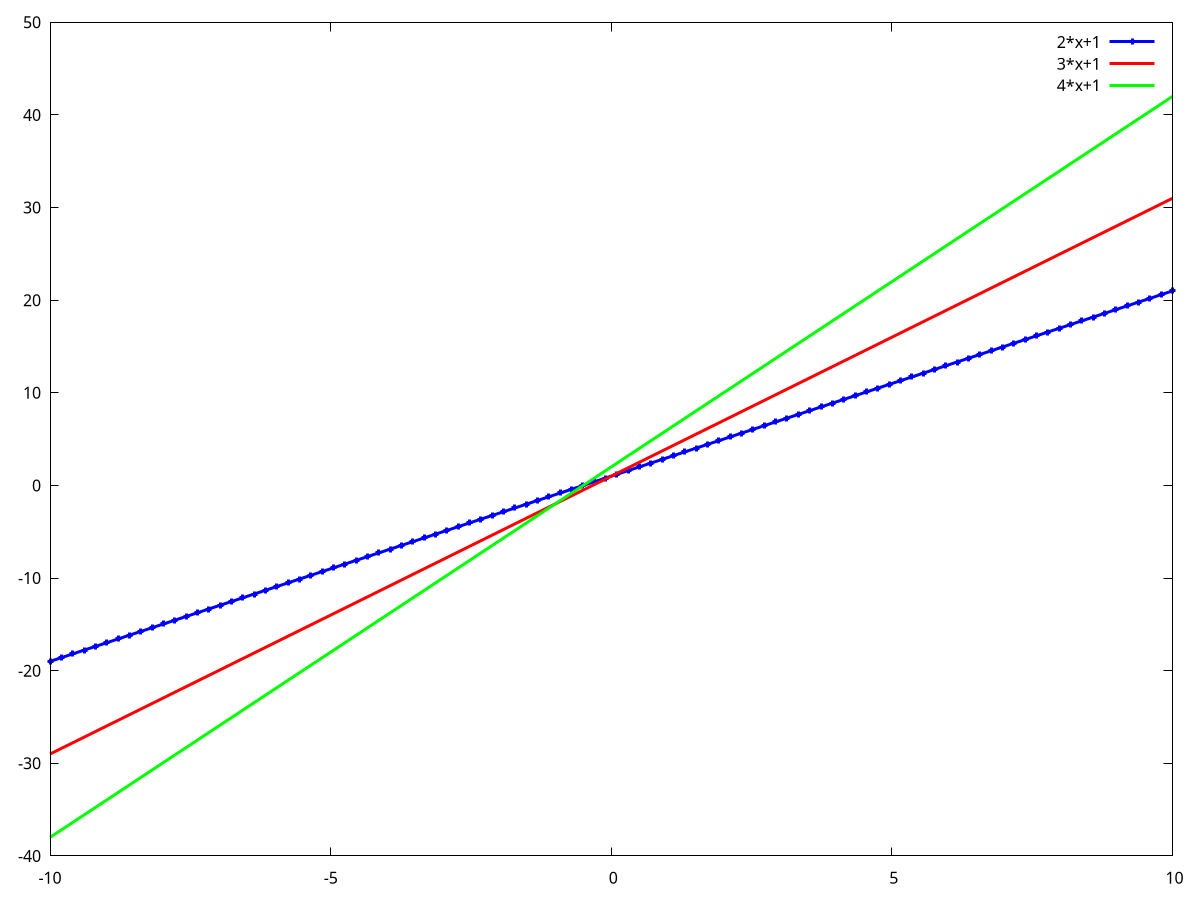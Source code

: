 set terminal png
set output "rectas_gp.png"

plot 2*x+1 t "2*x+1" w lp  lw 3 lc rgb"blue", 3*x+1 t "3*x+1" w l lw 3 lc rgb"red", 4*x+2 t "4*x+1" w l  lw 3 lc rgb"green"
